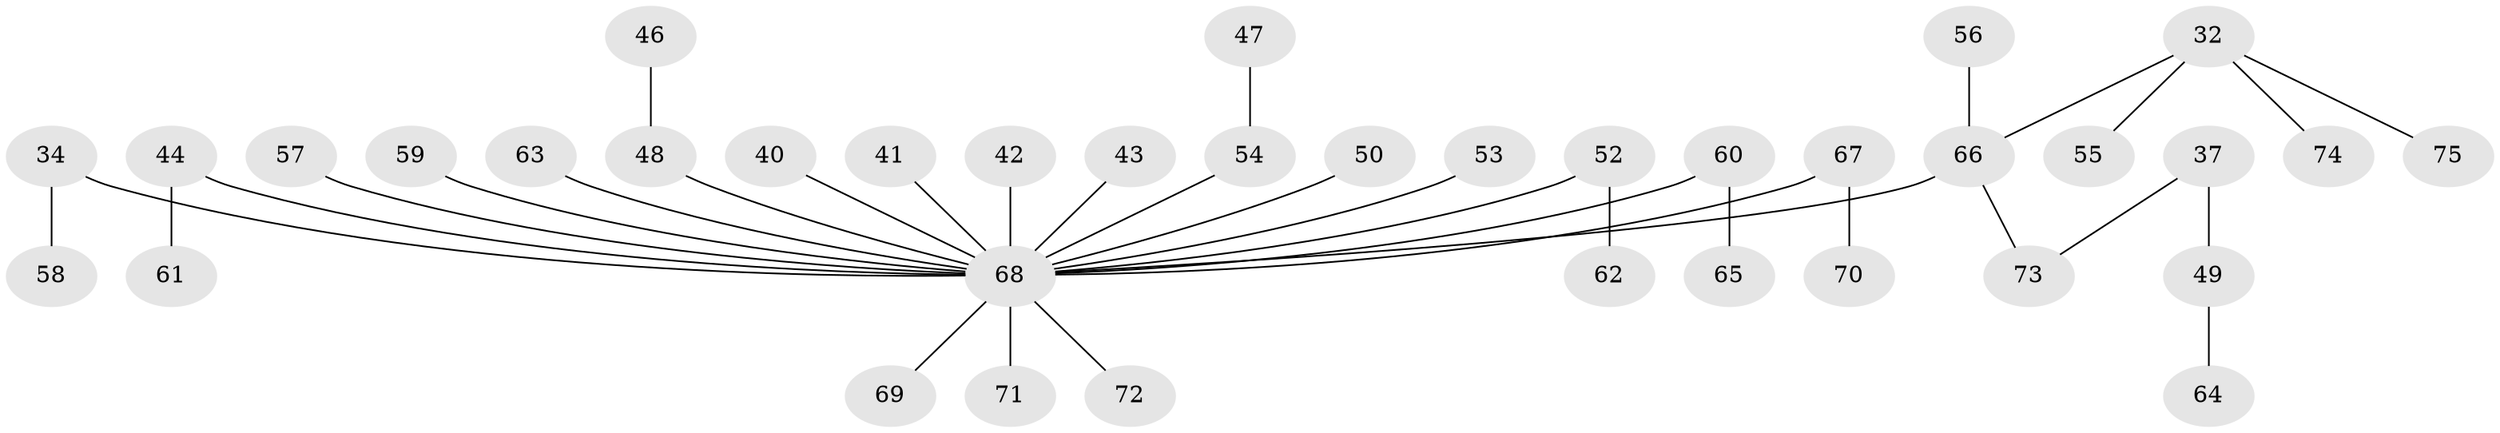 // original degree distribution, {6: 0.02666666666666667, 3: 0.16, 4: 0.08, 7: 0.013333333333333334, 2: 0.2, 1: 0.52}
// Generated by graph-tools (version 1.1) at 2025/57/03/04/25 21:57:00]
// undirected, 37 vertices, 36 edges
graph export_dot {
graph [start="1"]
  node [color=gray90,style=filled];
  32 [super="+9+12+29+31"];
  34;
  37;
  40;
  41;
  42;
  43;
  44 [super="+27"];
  46;
  47;
  48 [super="+45"];
  49;
  50;
  52;
  53;
  54 [super="+35"];
  55;
  56;
  57;
  58;
  59;
  60;
  61;
  62;
  63;
  64;
  65;
  66 [super="+51"];
  67;
  68 [super="+39"];
  69;
  70;
  71;
  72;
  73 [super="+26"];
  74;
  75;
  32 -- 55;
  32 -- 74;
  32 -- 75;
  32 -- 66;
  34 -- 58;
  34 -- 68;
  37 -- 49;
  37 -- 73;
  40 -- 68;
  41 -- 68;
  42 -- 68;
  43 -- 68;
  44 -- 61;
  44 -- 68;
  46 -- 48;
  47 -- 54;
  48 -- 68;
  49 -- 64;
  50 -- 68;
  52 -- 62;
  52 -- 68;
  53 -- 68;
  54 -- 68;
  56 -- 66;
  57 -- 68;
  59 -- 68;
  60 -- 65;
  60 -- 68;
  63 -- 68;
  66 -- 73;
  66 -- 68;
  67 -- 70;
  67 -- 68;
  68 -- 69;
  68 -- 71;
  68 -- 72;
}
